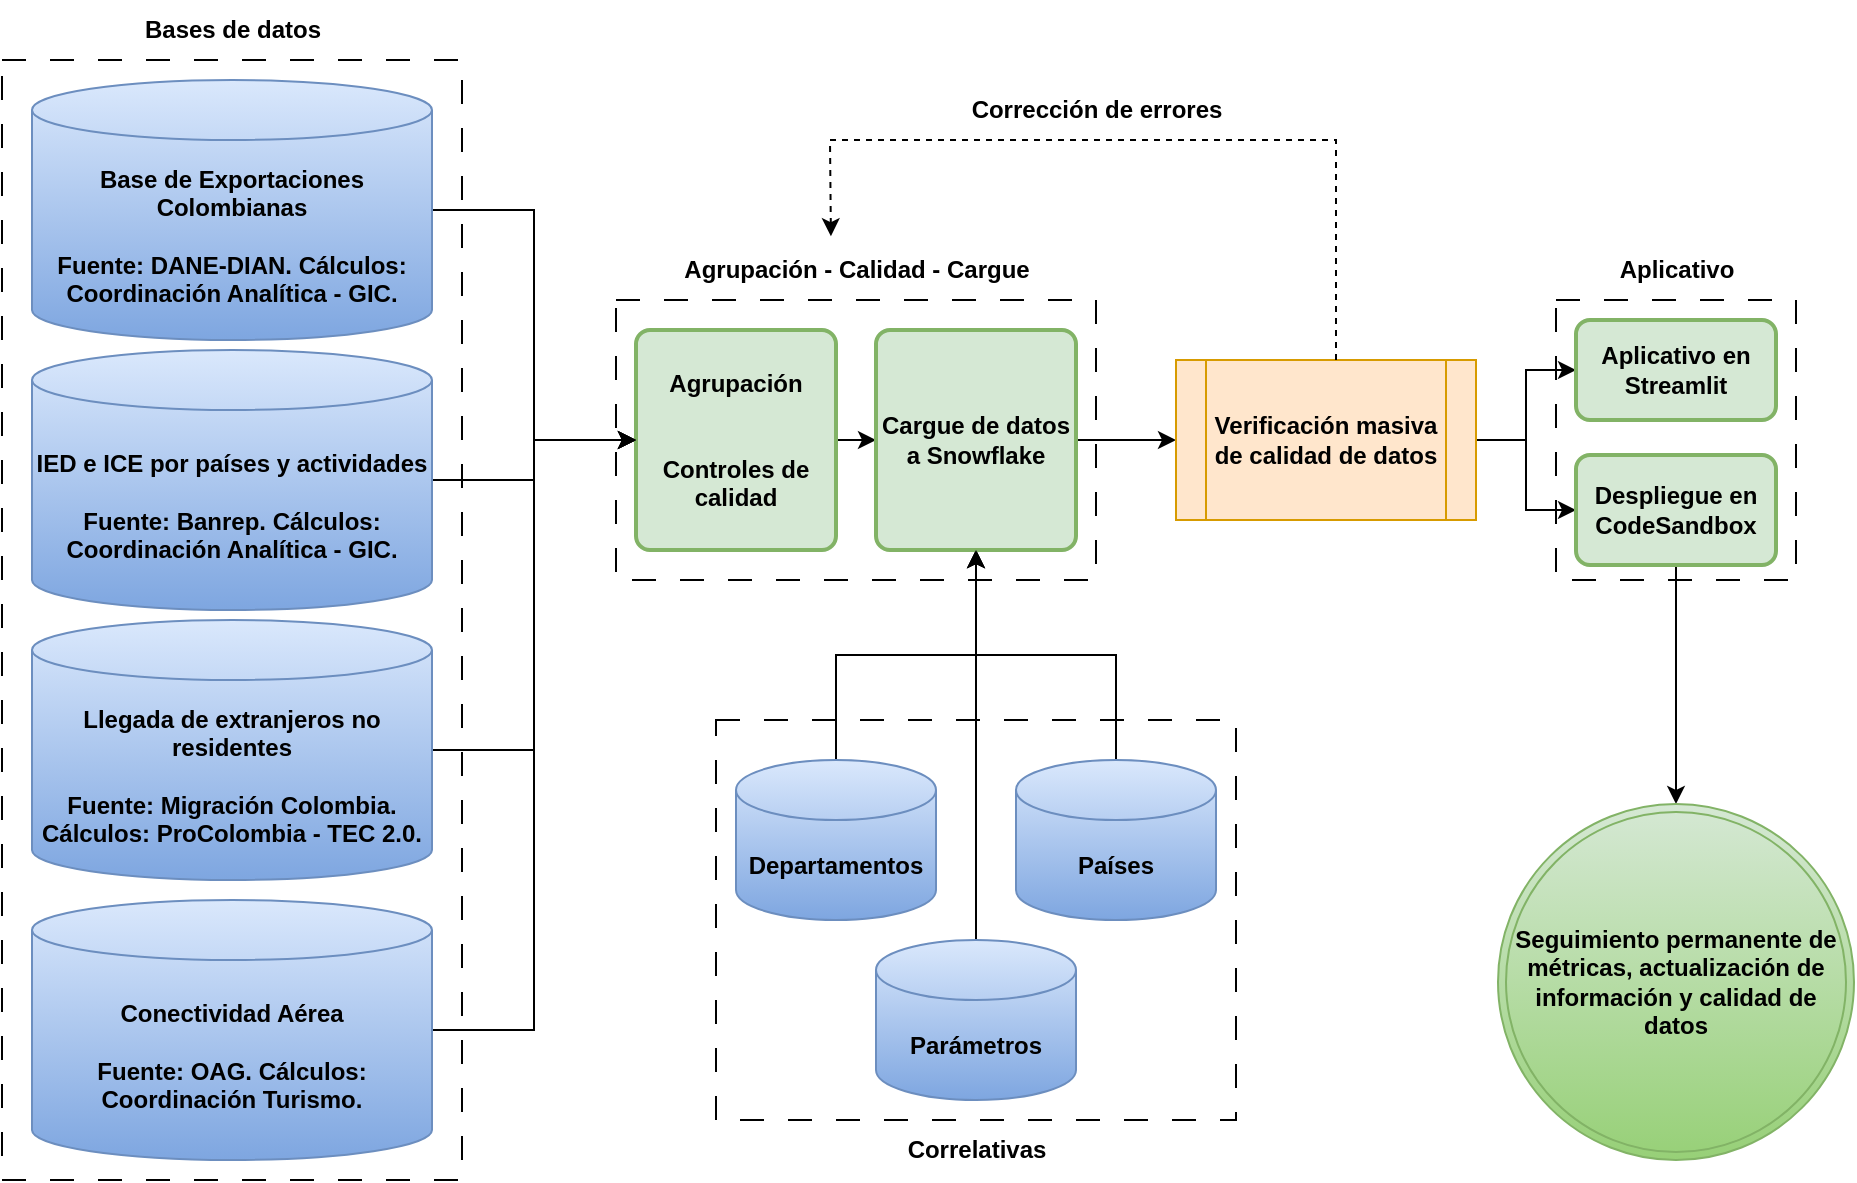 <mxfile version="25.0.3">
  <diagram name="Página-1" id="ODlqBVYrO_w2SbGvLBQn">
    <mxGraphModel dx="1774" dy="426" grid="1" gridSize="10" guides="1" tooltips="1" connect="1" arrows="1" fold="1" page="1" pageScale="1" pageWidth="300" pageHeight="350" math="0" shadow="0">
      <root>
        <mxCell id="0" />
        <mxCell id="1" parent="0" />
        <mxCell id="0kGyUB529WSKIkSh07Yr-35" value="" style="rounded=0;html=1;textOpacity=0;labelBackgroundColor=none;fontColor=none;noLabel=1;labelBorderColor=default;whiteSpace=wrap;dashed=1;dashPattern=12 12;" parent="1" vertex="1">
          <mxGeometry x="-463" y="370" width="260" height="200" as="geometry" />
        </mxCell>
        <mxCell id="0kGyUB529WSKIkSh07Yr-55" value="" style="rounded=0;html=1;textOpacity=0;labelBackgroundColor=none;fontColor=none;noLabel=1;labelBorderColor=default;whiteSpace=wrap;dashed=1;dashPattern=12 12;" parent="1" vertex="1">
          <mxGeometry x="-43" y="160" width="120" height="140" as="geometry" />
        </mxCell>
        <mxCell id="0kGyUB529WSKIkSh07Yr-33" value="" style="rounded=0;html=1;textOpacity=0;labelBackgroundColor=none;fontColor=none;noLabel=1;labelBorderColor=default;whiteSpace=wrap;dashed=1;dashPattern=12 12;" parent="1" vertex="1">
          <mxGeometry x="-820" y="40" width="230" height="560" as="geometry" />
        </mxCell>
        <mxCell id="0kGyUB529WSKIkSh07Yr-31" value="" style="rounded=0;html=1;textOpacity=0;labelBackgroundColor=none;fontColor=none;noLabel=1;labelBorderColor=default;whiteSpace=wrap;dashed=1;dashPattern=12 12;" parent="1" vertex="1">
          <mxGeometry x="-513" y="160" width="240" height="140" as="geometry" />
        </mxCell>
        <mxCell id="_9INcmIWVn28sVex_NPT-7" style="edgeStyle=orthogonalEdgeStyle;rounded=0;orthogonalLoop=1;jettySize=auto;html=1;" parent="1" source="0kGyUB529WSKIkSh07Yr-1" target="0kGyUB529WSKIkSh07Yr-18" edge="1">
          <mxGeometry relative="1" as="geometry" />
        </mxCell>
        <mxCell id="0kGyUB529WSKIkSh07Yr-1" value="Base de Exportaciones Colombianas&lt;div&gt;&lt;br&gt;&lt;/div&gt;&lt;div&gt;Fuente: DANE-DIAN. Cálculos: Coordinación Analítica - GIC.&lt;/div&gt;" style="shape=cylinder3;whiteSpace=wrap;html=1;boundedLbl=1;backgroundOutline=1;size=15;fillColor=#dae8fc;strokeColor=#6c8ebf;fillStyle=solid;gradientColor=#7ea6e0;fontStyle=1" parent="1" vertex="1">
          <mxGeometry x="-805" y="50" width="200" height="130" as="geometry" />
        </mxCell>
        <mxCell id="0kGyUB529WSKIkSh07Yr-30" style="edgeStyle=orthogonalEdgeStyle;rounded=0;orthogonalLoop=1;jettySize=auto;html=1;" parent="1" source="0kGyUB529WSKIkSh07Yr-16" target="0kGyUB529WSKIkSh07Yr-26" edge="1">
          <mxGeometry relative="1" as="geometry" />
        </mxCell>
        <mxCell id="0kGyUB529WSKIkSh07Yr-16" value="Países&lt;span style=&quot;color: rgba(0, 0, 0, 0); font-family: monospace; font-size: 0px; font-weight: 400; text-align: start; text-wrap: nowrap;&quot;&gt;%3CmxGraphModel%3E%3Croot%3E%3CmxCell%20id%3D%220%22%2F%3E%3CmxCell%20id%3D%221%22%20parent%3D%220%22%2F%3E%3CmxCell%20id%3D%222%22%20value%3D%22Migraci%C3%B3n%20Colombia%22%20style%3D%22shape%3Dcylinder3%3BwhiteSpace%3Dwrap%3Bhtml%3D1%3BboundedLbl%3D1%3BbackgroundOutline%3D1%3Bsize%3D15%3BfillColor%3D%23dae8fc%3BstrokeColor%3D%236c8ebf%3BfillStyle%3Dsolid%3BgradientColor%3D%237ea6e0%3BfontStyle%3D1%22%20vertex%3D%221%22%20parent%3D%221%22%3E%3CmxGeometry%20x%3D%2270%22%20y%3D%2280%22%20width%3D%2280%22%20height%3D%2280%22%20as%3D%22geometry%22%2F%3E%3C%2FmxCell%3E%3C%2Froot%3E%3C%2FmxGraphModel%3E&lt;/span&gt;" style="shape=cylinder3;whiteSpace=wrap;html=1;boundedLbl=1;backgroundOutline=1;size=15;fillColor=#dae8fc;strokeColor=#6c8ebf;fillStyle=solid;gradientColor=#7ea6e0;fontStyle=1" parent="1" vertex="1">
          <mxGeometry x="-313" y="390" width="100" height="80" as="geometry" />
        </mxCell>
        <mxCell id="0kGyUB529WSKIkSh07Yr-28" style="edgeStyle=orthogonalEdgeStyle;rounded=0;orthogonalLoop=1;jettySize=auto;html=1;" parent="1" source="0kGyUB529WSKIkSh07Yr-17" target="0kGyUB529WSKIkSh07Yr-26" edge="1">
          <mxGeometry relative="1" as="geometry" />
        </mxCell>
        <mxCell id="0kGyUB529WSKIkSh07Yr-17" value="Departamentos&lt;span style=&quot;color: rgba(0, 0, 0, 0); font-family: monospace; font-size: 0px; font-weight: 400; text-align: start; text-wrap: nowrap;&quot;&gt;%3CmxGraphModel%3E%3Croot%3E%3CmxCell%20id%3D%220%22%2F%3E%3CmxCell%20id%3D%221%22%20parent%3D%220%22%2F%3E%3CmxCell%20id%3D%222%22%20value%3D%22Migraci%C3%B3n%20Colombia%22%20style%3D%22shape%3Dcylinder3%3BwhiteSpace%3Dwrap%3Bhtml%3D1%3BboundedLbl%3D1%3BbackgroundOutline%3D1%3Bsize%3D15%3BfillColor%3D%23dae8fc%3BstrokeColor%3D%236c8ebf%3BfillStyle%3Dsolid%3BgradientColor%3D%237ea6e0%3BfontStyle%3D1%22%20vertex%3D%221%22%20parent%3D%221%22%3E%3CmxGeometry%20x%3D%2270%22%20y%3D%2280%22%20width%3D%2280%22%20height%3D%2280%22%20as%3D%22geometry%22%2F%3E%3C%2FmxCell%3E%3C%2Froot%3E%3C%2FmxGraphModel%3E&lt;/span&gt;" style="shape=cylinder3;whiteSpace=wrap;html=1;boundedLbl=1;backgroundOutline=1;size=15;fillColor=#dae8fc;strokeColor=#6c8ebf;fillStyle=solid;gradientColor=#7ea6e0;fontStyle=1" parent="1" vertex="1">
          <mxGeometry x="-453" y="390" width="100" height="80" as="geometry" />
        </mxCell>
        <mxCell id="0kGyUB529WSKIkSh07Yr-27" style="edgeStyle=orthogonalEdgeStyle;rounded=0;orthogonalLoop=1;jettySize=auto;html=1;" parent="1" source="0kGyUB529WSKIkSh07Yr-18" target="0kGyUB529WSKIkSh07Yr-26" edge="1">
          <mxGeometry relative="1" as="geometry" />
        </mxCell>
        <mxCell id="0kGyUB529WSKIkSh07Yr-18" value="Agrupación&lt;br&gt;&lt;div&gt;&lt;br&gt;&lt;/div&gt;&lt;div&gt;&lt;br&gt;&lt;div&gt;Controles de calidad&lt;/div&gt;&lt;/div&gt;" style="rounded=1;whiteSpace=wrap;html=1;absoluteArcSize=1;arcSize=14;strokeWidth=2;fillColor=#d5e8d4;strokeColor=#82b366;fontStyle=1" parent="1" vertex="1">
          <mxGeometry x="-503" y="175" width="100" height="110" as="geometry" />
        </mxCell>
        <mxCell id="0kGyUB529WSKIkSh07Yr-50" style="edgeStyle=orthogonalEdgeStyle;rounded=0;orthogonalLoop=1;jettySize=auto;html=1;" parent="1" source="0kGyUB529WSKIkSh07Yr-26" target="0kGyUB529WSKIkSh07Yr-49" edge="1">
          <mxGeometry relative="1" as="geometry" />
        </mxCell>
        <mxCell id="0kGyUB529WSKIkSh07Yr-26" value="Cargue de datos a Snowflake" style="rounded=1;whiteSpace=wrap;html=1;absoluteArcSize=1;arcSize=14;strokeWidth=2;fillColor=#d5e8d4;strokeColor=#82b366;fontStyle=1" parent="1" vertex="1">
          <mxGeometry x="-383" y="175" width="100" height="110" as="geometry" />
        </mxCell>
        <mxCell id="0kGyUB529WSKIkSh07Yr-36" value="Bases de datos" style="text;html=1;align=center;verticalAlign=middle;resizable=0;points=[];autosize=1;strokeColor=none;fillColor=none;fontStyle=1" parent="1" vertex="1">
          <mxGeometry x="-760" y="10" width="110" height="30" as="geometry" />
        </mxCell>
        <mxCell id="0kGyUB529WSKIkSh07Yr-37" value="Correlativas" style="text;html=1;align=center;verticalAlign=middle;resizable=0;points=[];autosize=1;strokeColor=none;fillColor=none;fontStyle=1" parent="1" vertex="1">
          <mxGeometry x="-378" y="570" width="90" height="30" as="geometry" />
        </mxCell>
        <mxCell id="0kGyUB529WSKIkSh07Yr-38" value="Agrupación - Calidad - Cargue" style="text;html=1;align=center;verticalAlign=middle;resizable=0;points=[];autosize=1;strokeColor=none;fillColor=none;fontStyle=1" parent="1" vertex="1">
          <mxGeometry x="-488" y="130" width="190" height="30" as="geometry" />
        </mxCell>
        <mxCell id="_9INcmIWVn28sVex_NPT-21" style="edgeStyle=orthogonalEdgeStyle;rounded=0;orthogonalLoop=1;jettySize=auto;html=1;" parent="1" source="0kGyUB529WSKIkSh07Yr-49" target="0kGyUB529WSKIkSh07Yr-51" edge="1">
          <mxGeometry relative="1" as="geometry" />
        </mxCell>
        <mxCell id="_9INcmIWVn28sVex_NPT-22" style="edgeStyle=orthogonalEdgeStyle;rounded=0;orthogonalLoop=1;jettySize=auto;html=1;" parent="1" source="0kGyUB529WSKIkSh07Yr-49" target="0kGyUB529WSKIkSh07Yr-52" edge="1">
          <mxGeometry relative="1" as="geometry" />
        </mxCell>
        <mxCell id="0kGyUB529WSKIkSh07Yr-49" value="Verificación masiva de calidad de datos" style="shape=process;whiteSpace=wrap;html=1;backgroundOutline=1;fillColor=#ffe6cc;strokeColor=#d79b00;fontStyle=1" parent="1" vertex="1">
          <mxGeometry x="-233" y="190" width="150" height="80" as="geometry" />
        </mxCell>
        <mxCell id="0kGyUB529WSKIkSh07Yr-51" value="Aplicativo en Streamlit" style="rounded=1;whiteSpace=wrap;html=1;absoluteArcSize=1;arcSize=14;strokeWidth=2;fillColor=#d5e8d4;strokeColor=#82b366;fontStyle=1" parent="1" vertex="1">
          <mxGeometry x="-33" y="170" width="100" height="50" as="geometry" />
        </mxCell>
        <mxCell id="0kGyUB529WSKIkSh07Yr-62" style="edgeStyle=orthogonalEdgeStyle;rounded=0;orthogonalLoop=1;jettySize=auto;html=1;" parent="1" source="0kGyUB529WSKIkSh07Yr-52" target="0kGyUB529WSKIkSh07Yr-61" edge="1">
          <mxGeometry relative="1" as="geometry" />
        </mxCell>
        <mxCell id="0kGyUB529WSKIkSh07Yr-52" value="Despliegue en CodeSandbox" style="rounded=1;whiteSpace=wrap;html=1;absoluteArcSize=1;arcSize=14;strokeWidth=2;fillColor=#d5e8d4;strokeColor=#82b366;fontStyle=1" parent="1" vertex="1">
          <mxGeometry x="-33" y="237.5" width="100" height="55" as="geometry" />
        </mxCell>
        <mxCell id="0kGyUB529WSKIkSh07Yr-56" value="Aplicativo" style="text;html=1;align=center;verticalAlign=middle;resizable=0;points=[];autosize=1;strokeColor=none;fillColor=none;fontStyle=1" parent="1" vertex="1">
          <mxGeometry x="-18" y="130" width="70" height="30" as="geometry" />
        </mxCell>
        <mxCell id="0kGyUB529WSKIkSh07Yr-61" value="Seguimiento permanente de métricas, actualización de información y calidad de datos" style="ellipse;shape=doubleEllipse;html=1;dashed=0;whiteSpace=wrap;aspect=fixed;fillColor=#d5e8d4;strokeColor=#82b366;gradientColor=#97d077;fontStyle=1" parent="1" vertex="1">
          <mxGeometry x="-72" y="412" width="178" height="178" as="geometry" />
        </mxCell>
        <mxCell id="_9INcmIWVn28sVex_NPT-8" style="edgeStyle=orthogonalEdgeStyle;rounded=0;orthogonalLoop=1;jettySize=auto;html=1;" parent="1" source="_9INcmIWVn28sVex_NPT-1" target="0kGyUB529WSKIkSh07Yr-18" edge="1">
          <mxGeometry relative="1" as="geometry" />
        </mxCell>
        <mxCell id="_9INcmIWVn28sVex_NPT-1" value="IED e ICE por países y actividades&lt;div&gt;&lt;br&gt;&lt;/div&gt;&lt;div&gt;Fuente: Banrep. Cálculos: Coordinación Analítica - GIC.&lt;/div&gt;" style="shape=cylinder3;whiteSpace=wrap;html=1;boundedLbl=1;backgroundOutline=1;size=15;fillColor=#dae8fc;strokeColor=#6c8ebf;fillStyle=solid;gradientColor=#7ea6e0;fontStyle=1" parent="1" vertex="1">
          <mxGeometry x="-805" y="185" width="200" height="130" as="geometry" />
        </mxCell>
        <mxCell id="_9INcmIWVn28sVex_NPT-9" style="edgeStyle=orthogonalEdgeStyle;rounded=0;orthogonalLoop=1;jettySize=auto;html=1;entryX=0;entryY=0.5;entryDx=0;entryDy=0;" parent="1" source="_9INcmIWVn28sVex_NPT-2" target="0kGyUB529WSKIkSh07Yr-18" edge="1">
          <mxGeometry relative="1" as="geometry" />
        </mxCell>
        <mxCell id="_9INcmIWVn28sVex_NPT-2" value="Llegada de extranjeros no residentes&lt;div&gt;&lt;br&gt;&lt;/div&gt;&lt;div&gt;Fuente: Migración Colombia. Cálculos: ProColombia - TEC 2.0.&lt;/div&gt;" style="shape=cylinder3;whiteSpace=wrap;html=1;boundedLbl=1;backgroundOutline=1;size=15;fillColor=#dae8fc;strokeColor=#6c8ebf;fillStyle=solid;gradientColor=#7ea6e0;fontStyle=1" parent="1" vertex="1">
          <mxGeometry x="-805" y="320" width="200" height="130" as="geometry" />
        </mxCell>
        <mxCell id="_9INcmIWVn28sVex_NPT-12" style="edgeStyle=orthogonalEdgeStyle;rounded=0;orthogonalLoop=1;jettySize=auto;html=1;entryX=0;entryY=0.5;entryDx=0;entryDy=0;" parent="1" source="_9INcmIWVn28sVex_NPT-3" target="0kGyUB529WSKIkSh07Yr-18" edge="1">
          <mxGeometry relative="1" as="geometry" />
        </mxCell>
        <mxCell id="_9INcmIWVn28sVex_NPT-3" value="Conectividad Aérea&lt;div&gt;&lt;br&gt;&lt;/div&gt;&lt;div&gt;Fuente: OAG. Cálculos: Coordinación Turismo.&lt;/div&gt;" style="shape=cylinder3;whiteSpace=wrap;html=1;boundedLbl=1;backgroundOutline=1;size=15;fillColor=#dae8fc;strokeColor=#6c8ebf;fillStyle=solid;gradientColor=#7ea6e0;fontStyle=1" parent="1" vertex="1">
          <mxGeometry x="-805" y="460" width="200" height="130" as="geometry" />
        </mxCell>
        <mxCell id="_9INcmIWVn28sVex_NPT-16" style="edgeStyle=orthogonalEdgeStyle;rounded=0;orthogonalLoop=1;jettySize=auto;html=1;" parent="1" source="_9INcmIWVn28sVex_NPT-13" target="0kGyUB529WSKIkSh07Yr-26" edge="1">
          <mxGeometry relative="1" as="geometry" />
        </mxCell>
        <mxCell id="_9INcmIWVn28sVex_NPT-13" value="Parámetros" style="shape=cylinder3;whiteSpace=wrap;html=1;boundedLbl=1;backgroundOutline=1;size=15;fillColor=#dae8fc;strokeColor=#6c8ebf;fillStyle=solid;gradientColor=#7ea6e0;fontStyle=1" parent="1" vertex="1">
          <mxGeometry x="-383" y="480" width="100" height="80" as="geometry" />
        </mxCell>
        <mxCell id="_9INcmIWVn28sVex_NPT-24" value="" style="endArrow=classic;html=1;rounded=0;entryX=0.434;entryY=-0.063;entryDx=0;entryDy=0;entryPerimeter=0;dashed=1;" parent="1" target="0kGyUB529WSKIkSh07Yr-38" edge="1">
          <mxGeometry width="50" height="50" relative="1" as="geometry">
            <mxPoint x="-153" y="190" as="sourcePoint" />
            <mxPoint x="-473" y="80" as="targetPoint" />
            <Array as="points">
              <mxPoint x="-153" y="80" />
              <mxPoint x="-406" y="80" />
            </Array>
          </mxGeometry>
        </mxCell>
        <mxCell id="_9INcmIWVn28sVex_NPT-25" value="Corrección de errores" style="text;html=1;align=center;verticalAlign=middle;resizable=0;points=[];autosize=1;strokeColor=none;fillColor=none;fontStyle=1" parent="1" vertex="1">
          <mxGeometry x="-343" y="50" width="140" height="30" as="geometry" />
        </mxCell>
      </root>
    </mxGraphModel>
  </diagram>
</mxfile>
